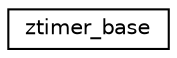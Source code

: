 digraph "Graphical Class Hierarchy"
{
 // LATEX_PDF_SIZE
  edge [fontname="Helvetica",fontsize="10",labelfontname="Helvetica",labelfontsize="10"];
  node [fontname="Helvetica",fontsize="10",shape=record];
  rankdir="LR";
  Node0 [label="ztimer_base",height=0.2,width=0.4,color="black", fillcolor="white", style="filled",URL="$structztimer__base.html",tooltip="Minimum information for each timer."];
}
